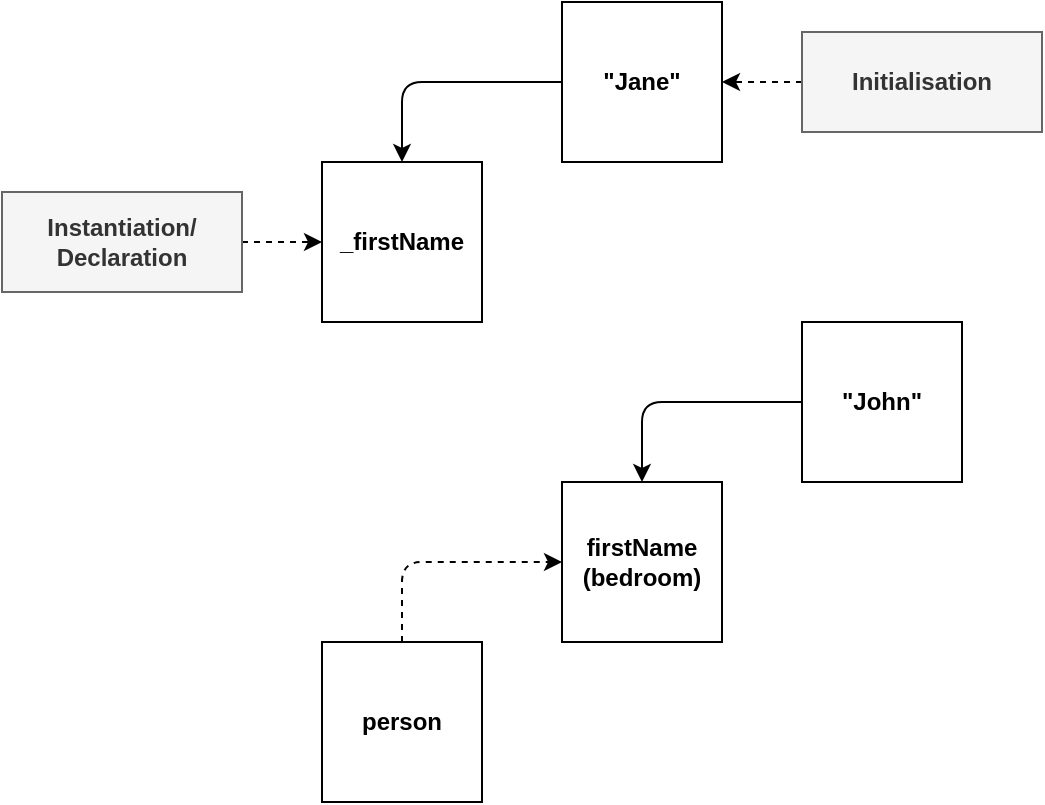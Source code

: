 <mxfile>
    <diagram id="U5G2ivHcOG5SzE0XecsS" name="Page-1">
        <mxGraphModel dx="1377" dy="407" grid="1" gridSize="10" guides="1" tooltips="1" connect="1" arrows="1" fold="1" page="1" pageScale="1" pageWidth="827" pageHeight="1169" math="0" shadow="0">
            <root>
                <mxCell id="0"/>
                <mxCell id="1" parent="0"/>
                <mxCell id="2" value="_firstName" style="whiteSpace=wrap;html=1;fontStyle=1" parent="1" vertex="1">
                    <mxGeometry x="120" y="120" width="80" height="80" as="geometry"/>
                </mxCell>
                <mxCell id="4" style="edgeStyle=none;html=1;dashed=1;" parent="1" source="3" target="2" edge="1">
                    <mxGeometry relative="1" as="geometry"/>
                </mxCell>
                <mxCell id="3" value="Instantiation/&lt;br&gt;Declaration" style="whiteSpace=wrap;html=1;fontStyle=1;fillColor=#f5f5f5;fontColor=#333333;strokeColor=#666666;" parent="1" vertex="1">
                    <mxGeometry x="-40" y="135" width="120" height="50" as="geometry"/>
                </mxCell>
                <mxCell id="8" style="edgeStyle=orthogonalEdgeStyle;html=1;entryX=1;entryY=0.5;entryDx=0;entryDy=0;dashed=1;" parent="1" source="5" target="6" edge="1">
                    <mxGeometry relative="1" as="geometry"/>
                </mxCell>
                <mxCell id="5" value="Initialisation" style="whiteSpace=wrap;html=1;fontStyle=1;fillColor=#f5f5f5;fontColor=#333333;strokeColor=#666666;" parent="1" vertex="1">
                    <mxGeometry x="360" y="55" width="120" height="50" as="geometry"/>
                </mxCell>
                <mxCell id="7" style="edgeStyle=orthogonalEdgeStyle;html=1;entryX=0.5;entryY=0;entryDx=0;entryDy=0;exitX=0;exitY=0.5;exitDx=0;exitDy=0;" parent="1" source="6" target="2" edge="1">
                    <mxGeometry relative="1" as="geometry"/>
                </mxCell>
                <mxCell id="6" value="&quot;Jane&quot;" style="whiteSpace=wrap;html=1;fontStyle=1" parent="1" vertex="1">
                    <mxGeometry x="240" y="40" width="80" height="80" as="geometry"/>
                </mxCell>
                <mxCell id="31" style="edgeStyle=orthogonalEdgeStyle;html=1;entryX=0;entryY=0.5;entryDx=0;entryDy=0;startArrow=none;startFill=0;endArrow=classic;endFill=1;exitX=0.5;exitY=0;exitDx=0;exitDy=0;dashed=1;" edge="1" parent="1" source="25" target="26">
                    <mxGeometry relative="1" as="geometry"/>
                </mxCell>
                <mxCell id="25" value="person" style="whiteSpace=wrap;html=1;fontStyle=1" vertex="1" parent="1">
                    <mxGeometry x="120" y="360" width="80" height="80" as="geometry"/>
                </mxCell>
                <mxCell id="26" value="firstName&lt;br&gt;(bedroom)" style="whiteSpace=wrap;html=1;fontStyle=1" vertex="1" parent="1">
                    <mxGeometry x="240" y="280" width="80" height="80" as="geometry"/>
                </mxCell>
                <mxCell id="30" style="edgeStyle=orthogonalEdgeStyle;html=1;entryX=0.5;entryY=0;entryDx=0;entryDy=0;startArrow=none;startFill=0;endArrow=classic;endFill=1;" edge="1" parent="1" source="29" target="26">
                    <mxGeometry relative="1" as="geometry"/>
                </mxCell>
                <mxCell id="29" value="&quot;John&quot;" style="whiteSpace=wrap;html=1;fontStyle=1" vertex="1" parent="1">
                    <mxGeometry x="360" y="200" width="80" height="80" as="geometry"/>
                </mxCell>
            </root>
        </mxGraphModel>
    </diagram>
</mxfile>